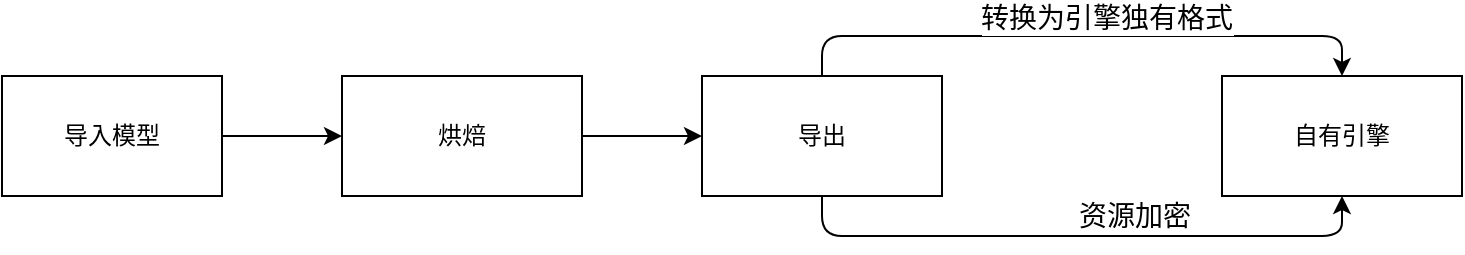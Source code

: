 <mxfile version="14.6.13" type="device"><diagram id="v84Hkns08PjnNW_QEDTk" name="第 1 页"><mxGraphModel dx="1086" dy="806" grid="1" gridSize="10" guides="1" tooltips="1" connect="1" arrows="1" fold="1" page="1" pageScale="1" pageWidth="827" pageHeight="1169" math="0" shadow="0"><root><mxCell id="0"/><mxCell id="1" parent="0"/><mxCell id="sVGh1xcRJbzFnH9kdUWx-7" value="" style="edgeStyle=orthogonalEdgeStyle;orthogonalLoop=1;jettySize=auto;html=1;" edge="1" parent="1" source="sVGh1xcRJbzFnH9kdUWx-2" target="sVGh1xcRJbzFnH9kdUWx-5"><mxGeometry relative="1" as="geometry"/></mxCell><mxCell id="sVGh1xcRJbzFnH9kdUWx-2" value="烘焙" style="whiteSpace=wrap;html=1;" vertex="1" parent="1"><mxGeometry x="250" y="270" width="120" height="60" as="geometry"/></mxCell><mxCell id="sVGh1xcRJbzFnH9kdUWx-6" value="" style="edgeStyle=orthogonalEdgeStyle;orthogonalLoop=1;jettySize=auto;html=1;" edge="1" parent="1" source="sVGh1xcRJbzFnH9kdUWx-3" target="sVGh1xcRJbzFnH9kdUWx-2"><mxGeometry relative="1" as="geometry"/></mxCell><mxCell id="sVGh1xcRJbzFnH9kdUWx-3" value="导入模型" style="whiteSpace=wrap;html=1;" vertex="1" parent="1"><mxGeometry x="80" y="270" width="110" height="60" as="geometry"/></mxCell><mxCell id="sVGh1xcRJbzFnH9kdUWx-4" value="自有引擎" style="whiteSpace=wrap;html=1;" vertex="1" parent="1"><mxGeometry x="690" y="270" width="120" height="60" as="geometry"/></mxCell><mxCell id="sVGh1xcRJbzFnH9kdUWx-9" style="edgeStyle=orthogonalEdgeStyle;orthogonalLoop=1;jettySize=auto;html=1;" edge="1" parent="1" source="sVGh1xcRJbzFnH9kdUWx-5" target="sVGh1xcRJbzFnH9kdUWx-4"><mxGeometry relative="1" as="geometry"><Array as="points"><mxPoint x="490" y="250"/><mxPoint x="750" y="250"/></Array></mxGeometry></mxCell><mxCell id="sVGh1xcRJbzFnH9kdUWx-10" value="转换为引擎独有格式" style="edgeLabel;html=1;align=center;verticalAlign=bottom;resizable=0;points=[];fontSize=14;" vertex="1" connectable="0" parent="sVGh1xcRJbzFnH9kdUWx-9"><mxGeometry x="0.08" y="-1" relative="1" as="geometry"><mxPoint as="offset"/></mxGeometry></mxCell><mxCell id="sVGh1xcRJbzFnH9kdUWx-11" style="edgeStyle=orthogonalEdgeStyle;orthogonalLoop=1;jettySize=auto;html=1;entryX=0.5;entryY=1;entryDx=0;entryDy=0;fontSize=14;exitX=0.5;exitY=1;exitDx=0;exitDy=0;" edge="1" parent="1" source="sVGh1xcRJbzFnH9kdUWx-5" target="sVGh1xcRJbzFnH9kdUWx-4"><mxGeometry relative="1" as="geometry"/></mxCell><mxCell id="sVGh1xcRJbzFnH9kdUWx-12" value="资源加密" style="edgeLabel;html=1;align=center;verticalAlign=bottom;resizable=0;points=[];fontSize=14;" vertex="1" connectable="0" parent="sVGh1xcRJbzFnH9kdUWx-11"><mxGeometry x="0.173" relative="1" as="geometry"><mxPoint as="offset"/></mxGeometry></mxCell><mxCell id="sVGh1xcRJbzFnH9kdUWx-5" value="导出" style="whiteSpace=wrap;html=1;" vertex="1" parent="1"><mxGeometry x="430" y="270" width="120" height="60" as="geometry"/></mxCell></root></mxGraphModel></diagram></mxfile>